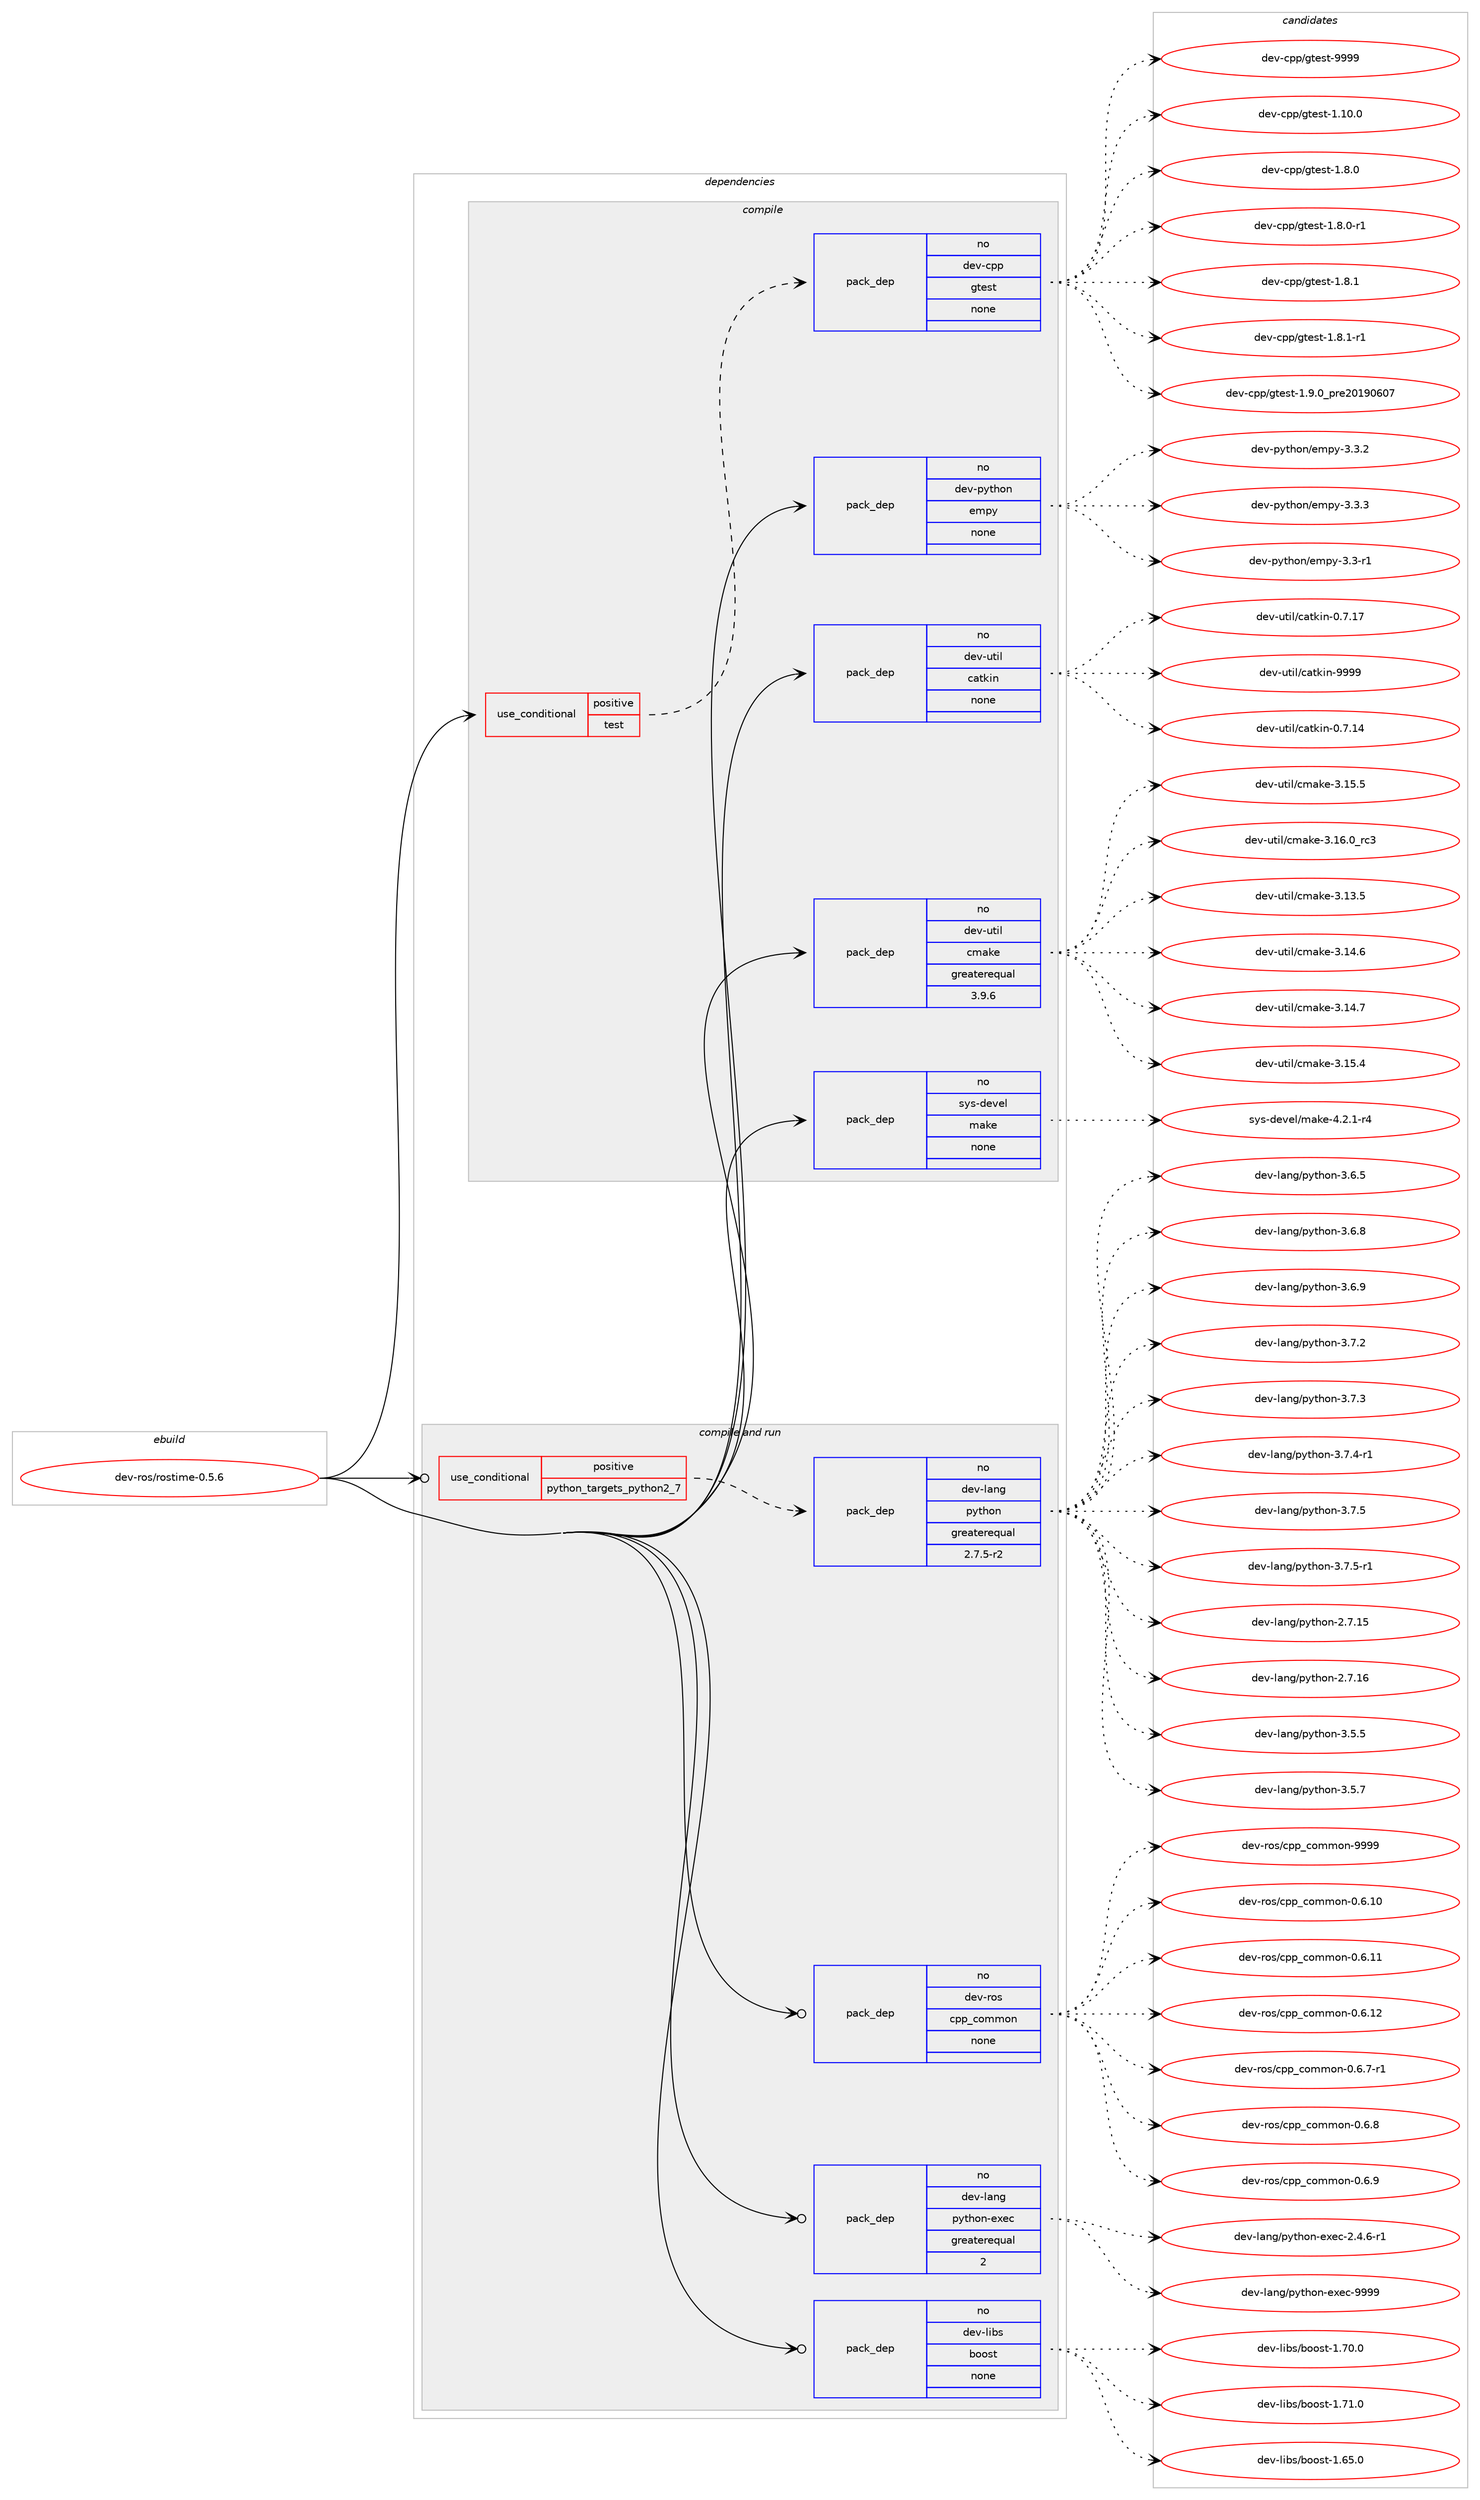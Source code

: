 digraph prolog {

# *************
# Graph options
# *************

newrank=true;
concentrate=true;
compound=true;
graph [rankdir=LR,fontname=Helvetica,fontsize=10,ranksep=1.5];#, ranksep=2.5, nodesep=0.2];
edge  [arrowhead=vee];
node  [fontname=Helvetica,fontsize=10];

# **********
# The ebuild
# **********

subgraph cluster_leftcol {
color=gray;
rank=same;
label=<<i>ebuild</i>>;
id [label="dev-ros/rostime-0.5.6", color=red, width=4, href="../dev-ros/rostime-0.5.6.svg"];
}

# ****************
# The dependencies
# ****************

subgraph cluster_midcol {
color=gray;
label=<<i>dependencies</i>>;
subgraph cluster_compile {
fillcolor="#eeeeee";
style=filled;
label=<<i>compile</i>>;
subgraph cond155158 {
dependency664555 [label=<<TABLE BORDER="0" CELLBORDER="1" CELLSPACING="0" CELLPADDING="4"><TR><TD ROWSPAN="3" CELLPADDING="10">use_conditional</TD></TR><TR><TD>positive</TD></TR><TR><TD>test</TD></TR></TABLE>>, shape=none, color=red];
subgraph pack497491 {
dependency664556 [label=<<TABLE BORDER="0" CELLBORDER="1" CELLSPACING="0" CELLPADDING="4" WIDTH="220"><TR><TD ROWSPAN="6" CELLPADDING="30">pack_dep</TD></TR><TR><TD WIDTH="110">no</TD></TR><TR><TD>dev-cpp</TD></TR><TR><TD>gtest</TD></TR><TR><TD>none</TD></TR><TR><TD></TD></TR></TABLE>>, shape=none, color=blue];
}
dependency664555:e -> dependency664556:w [weight=20,style="dashed",arrowhead="vee"];
}
id:e -> dependency664555:w [weight=20,style="solid",arrowhead="vee"];
subgraph pack497492 {
dependency664557 [label=<<TABLE BORDER="0" CELLBORDER="1" CELLSPACING="0" CELLPADDING="4" WIDTH="220"><TR><TD ROWSPAN="6" CELLPADDING="30">pack_dep</TD></TR><TR><TD WIDTH="110">no</TD></TR><TR><TD>dev-python</TD></TR><TR><TD>empy</TD></TR><TR><TD>none</TD></TR><TR><TD></TD></TR></TABLE>>, shape=none, color=blue];
}
id:e -> dependency664557:w [weight=20,style="solid",arrowhead="vee"];
subgraph pack497493 {
dependency664558 [label=<<TABLE BORDER="0" CELLBORDER="1" CELLSPACING="0" CELLPADDING="4" WIDTH="220"><TR><TD ROWSPAN="6" CELLPADDING="30">pack_dep</TD></TR><TR><TD WIDTH="110">no</TD></TR><TR><TD>dev-util</TD></TR><TR><TD>catkin</TD></TR><TR><TD>none</TD></TR><TR><TD></TD></TR></TABLE>>, shape=none, color=blue];
}
id:e -> dependency664558:w [weight=20,style="solid",arrowhead="vee"];
subgraph pack497494 {
dependency664559 [label=<<TABLE BORDER="0" CELLBORDER="1" CELLSPACING="0" CELLPADDING="4" WIDTH="220"><TR><TD ROWSPAN="6" CELLPADDING="30">pack_dep</TD></TR><TR><TD WIDTH="110">no</TD></TR><TR><TD>dev-util</TD></TR><TR><TD>cmake</TD></TR><TR><TD>greaterequal</TD></TR><TR><TD>3.9.6</TD></TR></TABLE>>, shape=none, color=blue];
}
id:e -> dependency664559:w [weight=20,style="solid",arrowhead="vee"];
subgraph pack497495 {
dependency664560 [label=<<TABLE BORDER="0" CELLBORDER="1" CELLSPACING="0" CELLPADDING="4" WIDTH="220"><TR><TD ROWSPAN="6" CELLPADDING="30">pack_dep</TD></TR><TR><TD WIDTH="110">no</TD></TR><TR><TD>sys-devel</TD></TR><TR><TD>make</TD></TR><TR><TD>none</TD></TR><TR><TD></TD></TR></TABLE>>, shape=none, color=blue];
}
id:e -> dependency664560:w [weight=20,style="solid",arrowhead="vee"];
}
subgraph cluster_compileandrun {
fillcolor="#eeeeee";
style=filled;
label=<<i>compile and run</i>>;
subgraph cond155159 {
dependency664561 [label=<<TABLE BORDER="0" CELLBORDER="1" CELLSPACING="0" CELLPADDING="4"><TR><TD ROWSPAN="3" CELLPADDING="10">use_conditional</TD></TR><TR><TD>positive</TD></TR><TR><TD>python_targets_python2_7</TD></TR></TABLE>>, shape=none, color=red];
subgraph pack497496 {
dependency664562 [label=<<TABLE BORDER="0" CELLBORDER="1" CELLSPACING="0" CELLPADDING="4" WIDTH="220"><TR><TD ROWSPAN="6" CELLPADDING="30">pack_dep</TD></TR><TR><TD WIDTH="110">no</TD></TR><TR><TD>dev-lang</TD></TR><TR><TD>python</TD></TR><TR><TD>greaterequal</TD></TR><TR><TD>2.7.5-r2</TD></TR></TABLE>>, shape=none, color=blue];
}
dependency664561:e -> dependency664562:w [weight=20,style="dashed",arrowhead="vee"];
}
id:e -> dependency664561:w [weight=20,style="solid",arrowhead="odotvee"];
subgraph pack497497 {
dependency664563 [label=<<TABLE BORDER="0" CELLBORDER="1" CELLSPACING="0" CELLPADDING="4" WIDTH="220"><TR><TD ROWSPAN="6" CELLPADDING="30">pack_dep</TD></TR><TR><TD WIDTH="110">no</TD></TR><TR><TD>dev-lang</TD></TR><TR><TD>python-exec</TD></TR><TR><TD>greaterequal</TD></TR><TR><TD>2</TD></TR></TABLE>>, shape=none, color=blue];
}
id:e -> dependency664563:w [weight=20,style="solid",arrowhead="odotvee"];
subgraph pack497498 {
dependency664564 [label=<<TABLE BORDER="0" CELLBORDER="1" CELLSPACING="0" CELLPADDING="4" WIDTH="220"><TR><TD ROWSPAN="6" CELLPADDING="30">pack_dep</TD></TR><TR><TD WIDTH="110">no</TD></TR><TR><TD>dev-libs</TD></TR><TR><TD>boost</TD></TR><TR><TD>none</TD></TR><TR><TD></TD></TR></TABLE>>, shape=none, color=blue];
}
id:e -> dependency664564:w [weight=20,style="solid",arrowhead="odotvee"];
subgraph pack497499 {
dependency664565 [label=<<TABLE BORDER="0" CELLBORDER="1" CELLSPACING="0" CELLPADDING="4" WIDTH="220"><TR><TD ROWSPAN="6" CELLPADDING="30">pack_dep</TD></TR><TR><TD WIDTH="110">no</TD></TR><TR><TD>dev-ros</TD></TR><TR><TD>cpp_common</TD></TR><TR><TD>none</TD></TR><TR><TD></TD></TR></TABLE>>, shape=none, color=blue];
}
id:e -> dependency664565:w [weight=20,style="solid",arrowhead="odotvee"];
}
subgraph cluster_run {
fillcolor="#eeeeee";
style=filled;
label=<<i>run</i>>;
}
}

# **************
# The candidates
# **************

subgraph cluster_choices {
rank=same;
color=gray;
label=<<i>candidates</i>>;

subgraph choice497491 {
color=black;
nodesep=1;
choice10010111845991121124710311610111511645494649484648 [label="dev-cpp/gtest-1.10.0", color=red, width=4,href="../dev-cpp/gtest-1.10.0.svg"];
choice100101118459911211247103116101115116454946564648 [label="dev-cpp/gtest-1.8.0", color=red, width=4,href="../dev-cpp/gtest-1.8.0.svg"];
choice1001011184599112112471031161011151164549465646484511449 [label="dev-cpp/gtest-1.8.0-r1", color=red, width=4,href="../dev-cpp/gtest-1.8.0-r1.svg"];
choice100101118459911211247103116101115116454946564649 [label="dev-cpp/gtest-1.8.1", color=red, width=4,href="../dev-cpp/gtest-1.8.1.svg"];
choice1001011184599112112471031161011151164549465646494511449 [label="dev-cpp/gtest-1.8.1-r1", color=red, width=4,href="../dev-cpp/gtest-1.8.1-r1.svg"];
choice100101118459911211247103116101115116454946574648951121141015048495748544855 [label="dev-cpp/gtest-1.9.0_pre20190607", color=red, width=4,href="../dev-cpp/gtest-1.9.0_pre20190607.svg"];
choice1001011184599112112471031161011151164557575757 [label="dev-cpp/gtest-9999", color=red, width=4,href="../dev-cpp/gtest-9999.svg"];
dependency664556:e -> choice10010111845991121124710311610111511645494649484648:w [style=dotted,weight="100"];
dependency664556:e -> choice100101118459911211247103116101115116454946564648:w [style=dotted,weight="100"];
dependency664556:e -> choice1001011184599112112471031161011151164549465646484511449:w [style=dotted,weight="100"];
dependency664556:e -> choice100101118459911211247103116101115116454946564649:w [style=dotted,weight="100"];
dependency664556:e -> choice1001011184599112112471031161011151164549465646494511449:w [style=dotted,weight="100"];
dependency664556:e -> choice100101118459911211247103116101115116454946574648951121141015048495748544855:w [style=dotted,weight="100"];
dependency664556:e -> choice1001011184599112112471031161011151164557575757:w [style=dotted,weight="100"];
}
subgraph choice497492 {
color=black;
nodesep=1;
choice1001011184511212111610411111047101109112121455146514511449 [label="dev-python/empy-3.3-r1", color=red, width=4,href="../dev-python/empy-3.3-r1.svg"];
choice1001011184511212111610411111047101109112121455146514650 [label="dev-python/empy-3.3.2", color=red, width=4,href="../dev-python/empy-3.3.2.svg"];
choice1001011184511212111610411111047101109112121455146514651 [label="dev-python/empy-3.3.3", color=red, width=4,href="../dev-python/empy-3.3.3.svg"];
dependency664557:e -> choice1001011184511212111610411111047101109112121455146514511449:w [style=dotted,weight="100"];
dependency664557:e -> choice1001011184511212111610411111047101109112121455146514650:w [style=dotted,weight="100"];
dependency664557:e -> choice1001011184511212111610411111047101109112121455146514651:w [style=dotted,weight="100"];
}
subgraph choice497493 {
color=black;
nodesep=1;
choice1001011184511711610510847999711610710511045484655464952 [label="dev-util/catkin-0.7.14", color=red, width=4,href="../dev-util/catkin-0.7.14.svg"];
choice1001011184511711610510847999711610710511045484655464955 [label="dev-util/catkin-0.7.17", color=red, width=4,href="../dev-util/catkin-0.7.17.svg"];
choice100101118451171161051084799971161071051104557575757 [label="dev-util/catkin-9999", color=red, width=4,href="../dev-util/catkin-9999.svg"];
dependency664558:e -> choice1001011184511711610510847999711610710511045484655464952:w [style=dotted,weight="100"];
dependency664558:e -> choice1001011184511711610510847999711610710511045484655464955:w [style=dotted,weight="100"];
dependency664558:e -> choice100101118451171161051084799971161071051104557575757:w [style=dotted,weight="100"];
}
subgraph choice497494 {
color=black;
nodesep=1;
choice1001011184511711610510847991099710710145514649514653 [label="dev-util/cmake-3.13.5", color=red, width=4,href="../dev-util/cmake-3.13.5.svg"];
choice1001011184511711610510847991099710710145514649524654 [label="dev-util/cmake-3.14.6", color=red, width=4,href="../dev-util/cmake-3.14.6.svg"];
choice1001011184511711610510847991099710710145514649524655 [label="dev-util/cmake-3.14.7", color=red, width=4,href="../dev-util/cmake-3.14.7.svg"];
choice1001011184511711610510847991099710710145514649534652 [label="dev-util/cmake-3.15.4", color=red, width=4,href="../dev-util/cmake-3.15.4.svg"];
choice1001011184511711610510847991099710710145514649534653 [label="dev-util/cmake-3.15.5", color=red, width=4,href="../dev-util/cmake-3.15.5.svg"];
choice1001011184511711610510847991099710710145514649544648951149951 [label="dev-util/cmake-3.16.0_rc3", color=red, width=4,href="../dev-util/cmake-3.16.0_rc3.svg"];
dependency664559:e -> choice1001011184511711610510847991099710710145514649514653:w [style=dotted,weight="100"];
dependency664559:e -> choice1001011184511711610510847991099710710145514649524654:w [style=dotted,weight="100"];
dependency664559:e -> choice1001011184511711610510847991099710710145514649524655:w [style=dotted,weight="100"];
dependency664559:e -> choice1001011184511711610510847991099710710145514649534652:w [style=dotted,weight="100"];
dependency664559:e -> choice1001011184511711610510847991099710710145514649534653:w [style=dotted,weight="100"];
dependency664559:e -> choice1001011184511711610510847991099710710145514649544648951149951:w [style=dotted,weight="100"];
}
subgraph choice497495 {
color=black;
nodesep=1;
choice1151211154510010111810110847109971071014552465046494511452 [label="sys-devel/make-4.2.1-r4", color=red, width=4,href="../sys-devel/make-4.2.1-r4.svg"];
dependency664560:e -> choice1151211154510010111810110847109971071014552465046494511452:w [style=dotted,weight="100"];
}
subgraph choice497496 {
color=black;
nodesep=1;
choice10010111845108971101034711212111610411111045504655464953 [label="dev-lang/python-2.7.15", color=red, width=4,href="../dev-lang/python-2.7.15.svg"];
choice10010111845108971101034711212111610411111045504655464954 [label="dev-lang/python-2.7.16", color=red, width=4,href="../dev-lang/python-2.7.16.svg"];
choice100101118451089711010347112121116104111110455146534653 [label="dev-lang/python-3.5.5", color=red, width=4,href="../dev-lang/python-3.5.5.svg"];
choice100101118451089711010347112121116104111110455146534655 [label="dev-lang/python-3.5.7", color=red, width=4,href="../dev-lang/python-3.5.7.svg"];
choice100101118451089711010347112121116104111110455146544653 [label="dev-lang/python-3.6.5", color=red, width=4,href="../dev-lang/python-3.6.5.svg"];
choice100101118451089711010347112121116104111110455146544656 [label="dev-lang/python-3.6.8", color=red, width=4,href="../dev-lang/python-3.6.8.svg"];
choice100101118451089711010347112121116104111110455146544657 [label="dev-lang/python-3.6.9", color=red, width=4,href="../dev-lang/python-3.6.9.svg"];
choice100101118451089711010347112121116104111110455146554650 [label="dev-lang/python-3.7.2", color=red, width=4,href="../dev-lang/python-3.7.2.svg"];
choice100101118451089711010347112121116104111110455146554651 [label="dev-lang/python-3.7.3", color=red, width=4,href="../dev-lang/python-3.7.3.svg"];
choice1001011184510897110103471121211161041111104551465546524511449 [label="dev-lang/python-3.7.4-r1", color=red, width=4,href="../dev-lang/python-3.7.4-r1.svg"];
choice100101118451089711010347112121116104111110455146554653 [label="dev-lang/python-3.7.5", color=red, width=4,href="../dev-lang/python-3.7.5.svg"];
choice1001011184510897110103471121211161041111104551465546534511449 [label="dev-lang/python-3.7.5-r1", color=red, width=4,href="../dev-lang/python-3.7.5-r1.svg"];
dependency664562:e -> choice10010111845108971101034711212111610411111045504655464953:w [style=dotted,weight="100"];
dependency664562:e -> choice10010111845108971101034711212111610411111045504655464954:w [style=dotted,weight="100"];
dependency664562:e -> choice100101118451089711010347112121116104111110455146534653:w [style=dotted,weight="100"];
dependency664562:e -> choice100101118451089711010347112121116104111110455146534655:w [style=dotted,weight="100"];
dependency664562:e -> choice100101118451089711010347112121116104111110455146544653:w [style=dotted,weight="100"];
dependency664562:e -> choice100101118451089711010347112121116104111110455146544656:w [style=dotted,weight="100"];
dependency664562:e -> choice100101118451089711010347112121116104111110455146544657:w [style=dotted,weight="100"];
dependency664562:e -> choice100101118451089711010347112121116104111110455146554650:w [style=dotted,weight="100"];
dependency664562:e -> choice100101118451089711010347112121116104111110455146554651:w [style=dotted,weight="100"];
dependency664562:e -> choice1001011184510897110103471121211161041111104551465546524511449:w [style=dotted,weight="100"];
dependency664562:e -> choice100101118451089711010347112121116104111110455146554653:w [style=dotted,weight="100"];
dependency664562:e -> choice1001011184510897110103471121211161041111104551465546534511449:w [style=dotted,weight="100"];
}
subgraph choice497497 {
color=black;
nodesep=1;
choice10010111845108971101034711212111610411111045101120101994550465246544511449 [label="dev-lang/python-exec-2.4.6-r1", color=red, width=4,href="../dev-lang/python-exec-2.4.6-r1.svg"];
choice10010111845108971101034711212111610411111045101120101994557575757 [label="dev-lang/python-exec-9999", color=red, width=4,href="../dev-lang/python-exec-9999.svg"];
dependency664563:e -> choice10010111845108971101034711212111610411111045101120101994550465246544511449:w [style=dotted,weight="100"];
dependency664563:e -> choice10010111845108971101034711212111610411111045101120101994557575757:w [style=dotted,weight="100"];
}
subgraph choice497498 {
color=black;
nodesep=1;
choice1001011184510810598115479811111111511645494654534648 [label="dev-libs/boost-1.65.0", color=red, width=4,href="../dev-libs/boost-1.65.0.svg"];
choice1001011184510810598115479811111111511645494655484648 [label="dev-libs/boost-1.70.0", color=red, width=4,href="../dev-libs/boost-1.70.0.svg"];
choice1001011184510810598115479811111111511645494655494648 [label="dev-libs/boost-1.71.0", color=red, width=4,href="../dev-libs/boost-1.71.0.svg"];
dependency664564:e -> choice1001011184510810598115479811111111511645494654534648:w [style=dotted,weight="100"];
dependency664564:e -> choice1001011184510810598115479811111111511645494655484648:w [style=dotted,weight="100"];
dependency664564:e -> choice1001011184510810598115479811111111511645494655494648:w [style=dotted,weight="100"];
}
subgraph choice497499 {
color=black;
nodesep=1;
choice100101118451141111154799112112959911110910911111045484654464948 [label="dev-ros/cpp_common-0.6.10", color=red, width=4,href="../dev-ros/cpp_common-0.6.10.svg"];
choice100101118451141111154799112112959911110910911111045484654464949 [label="dev-ros/cpp_common-0.6.11", color=red, width=4,href="../dev-ros/cpp_common-0.6.11.svg"];
choice100101118451141111154799112112959911110910911111045484654464950 [label="dev-ros/cpp_common-0.6.12", color=red, width=4,href="../dev-ros/cpp_common-0.6.12.svg"];
choice10010111845114111115479911211295991111091091111104548465446554511449 [label="dev-ros/cpp_common-0.6.7-r1", color=red, width=4,href="../dev-ros/cpp_common-0.6.7-r1.svg"];
choice1001011184511411111547991121129599111109109111110454846544656 [label="dev-ros/cpp_common-0.6.8", color=red, width=4,href="../dev-ros/cpp_common-0.6.8.svg"];
choice1001011184511411111547991121129599111109109111110454846544657 [label="dev-ros/cpp_common-0.6.9", color=red, width=4,href="../dev-ros/cpp_common-0.6.9.svg"];
choice10010111845114111115479911211295991111091091111104557575757 [label="dev-ros/cpp_common-9999", color=red, width=4,href="../dev-ros/cpp_common-9999.svg"];
dependency664565:e -> choice100101118451141111154799112112959911110910911111045484654464948:w [style=dotted,weight="100"];
dependency664565:e -> choice100101118451141111154799112112959911110910911111045484654464949:w [style=dotted,weight="100"];
dependency664565:e -> choice100101118451141111154799112112959911110910911111045484654464950:w [style=dotted,weight="100"];
dependency664565:e -> choice10010111845114111115479911211295991111091091111104548465446554511449:w [style=dotted,weight="100"];
dependency664565:e -> choice1001011184511411111547991121129599111109109111110454846544656:w [style=dotted,weight="100"];
dependency664565:e -> choice1001011184511411111547991121129599111109109111110454846544657:w [style=dotted,weight="100"];
dependency664565:e -> choice10010111845114111115479911211295991111091091111104557575757:w [style=dotted,weight="100"];
}
}

}
